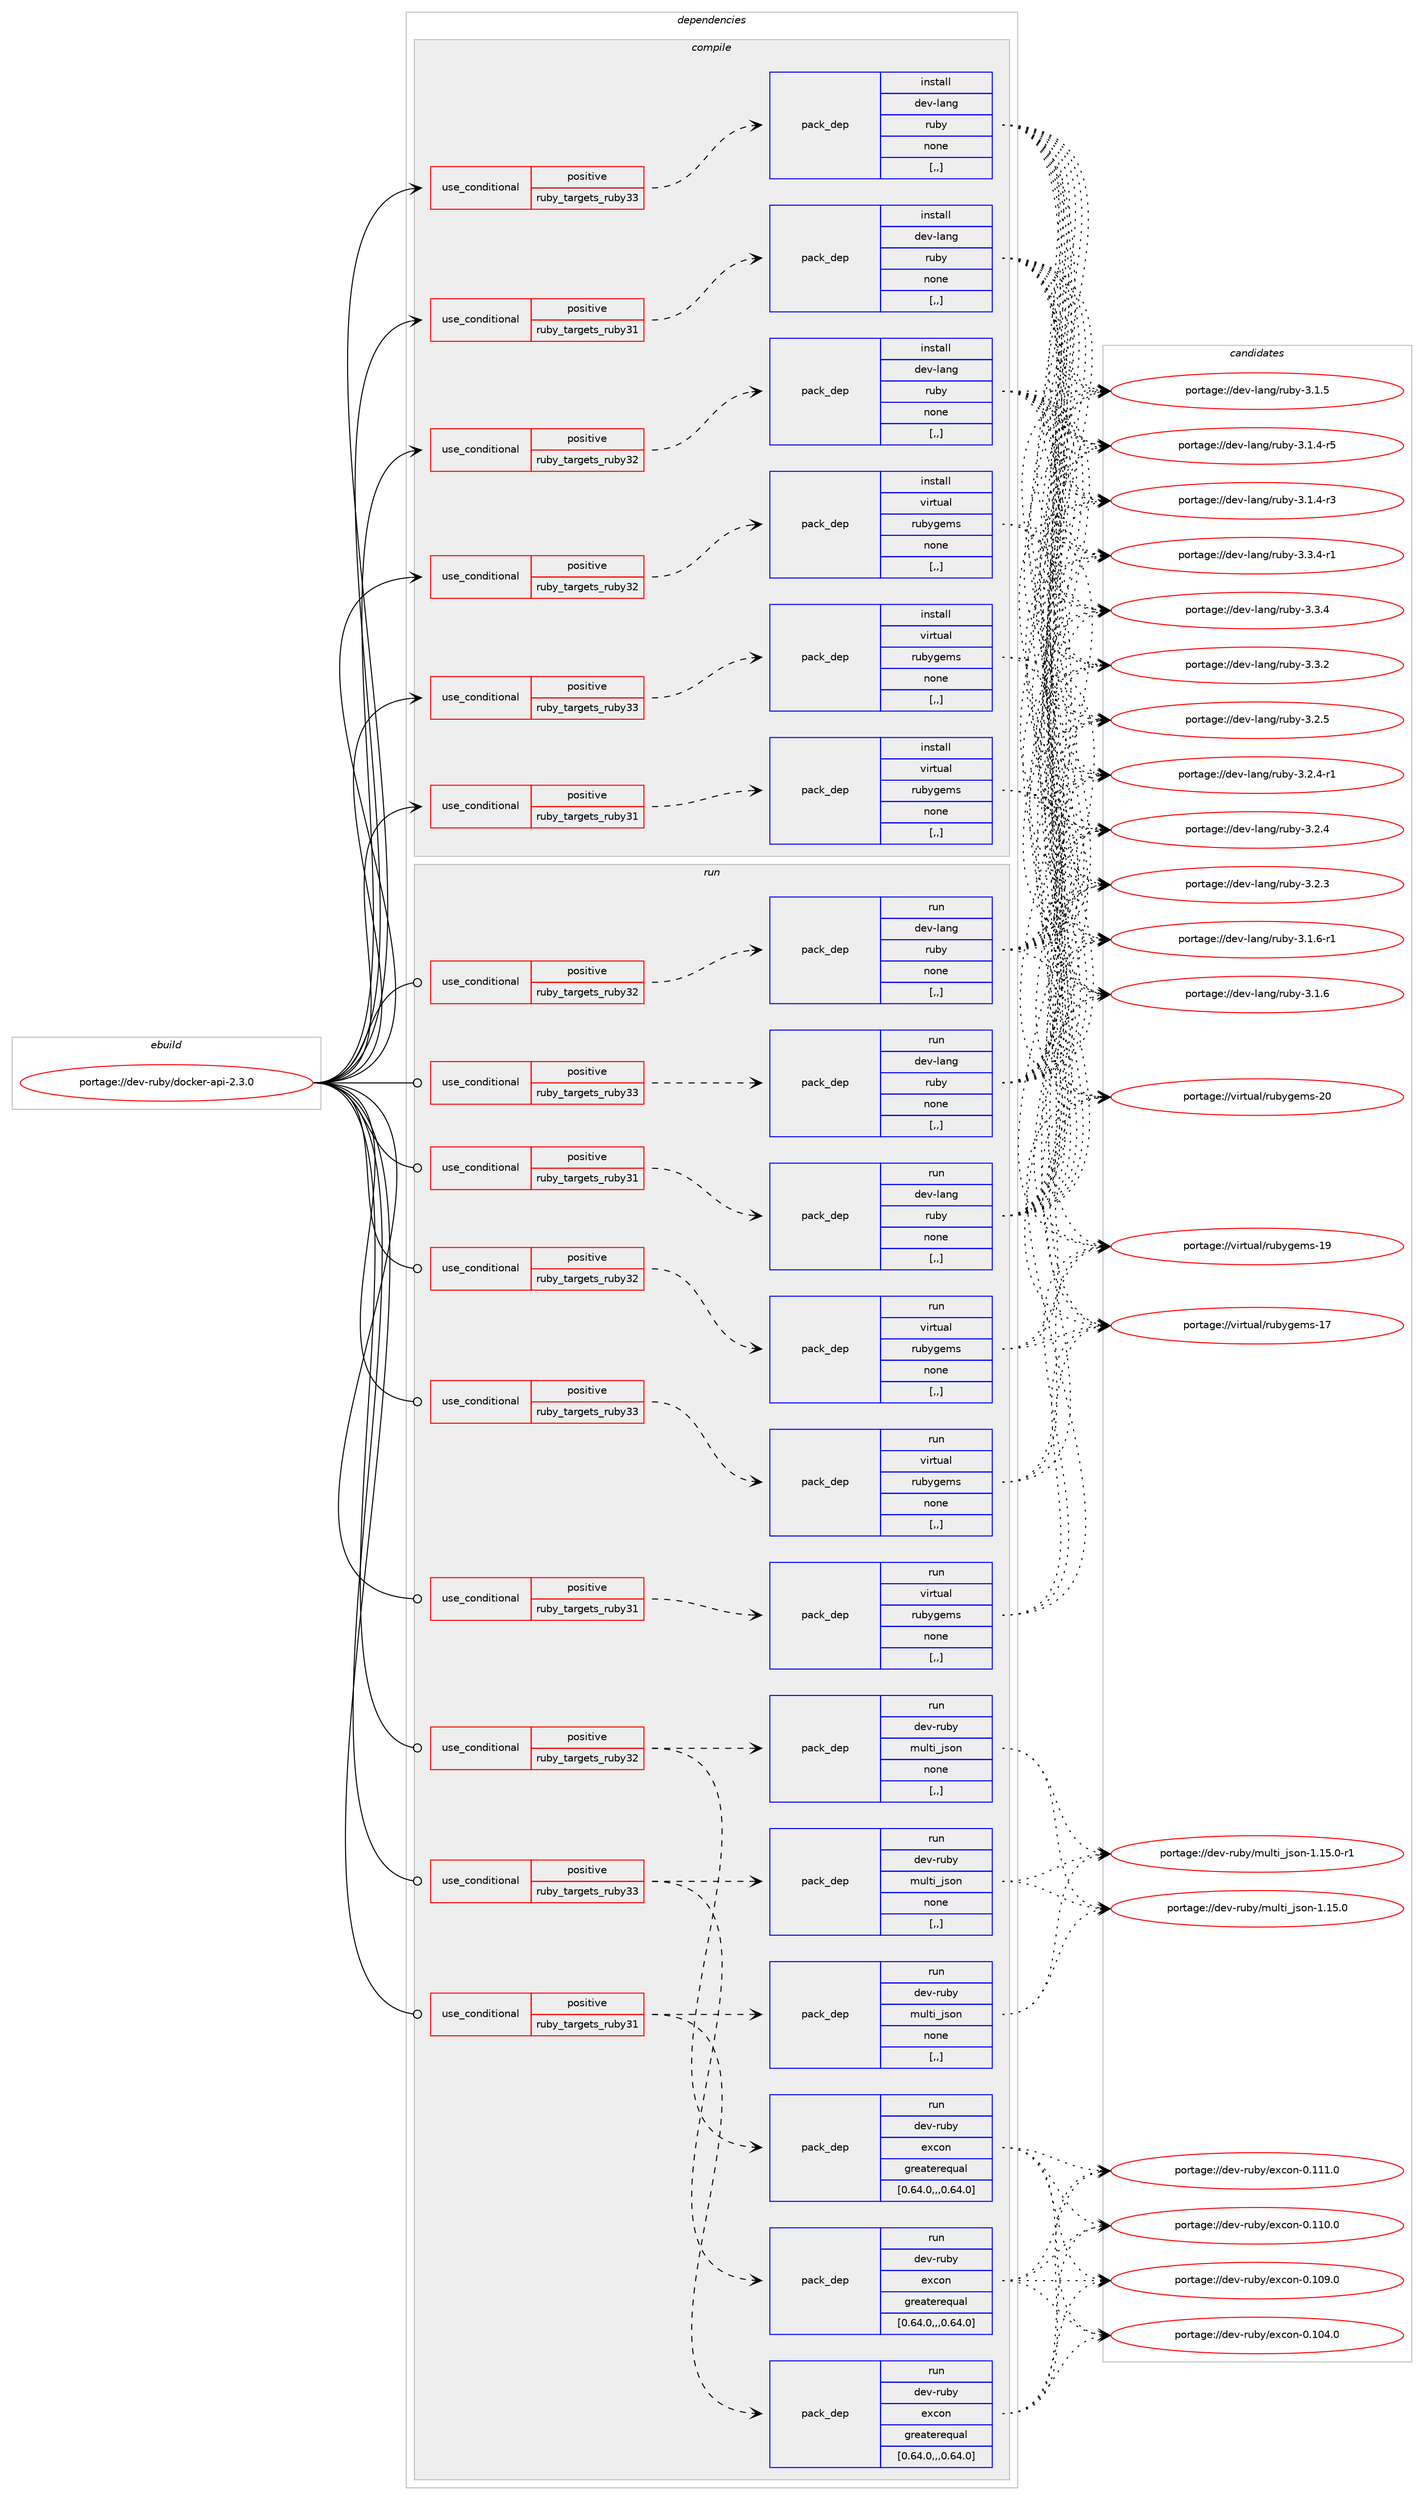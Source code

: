 digraph prolog {

# *************
# Graph options
# *************

newrank=true;
concentrate=true;
compound=true;
graph [rankdir=LR,fontname=Helvetica,fontsize=10,ranksep=1.5];#, ranksep=2.5, nodesep=0.2];
edge  [arrowhead=vee];
node  [fontname=Helvetica,fontsize=10];

# **********
# The ebuild
# **********

subgraph cluster_leftcol {
color=gray;
label=<<i>ebuild</i>>;
id [label="portage://dev-ruby/docker-api-2.3.0", color=red, width=4, href="../dev-ruby/docker-api-2.3.0.svg"];
}

# ****************
# The dependencies
# ****************

subgraph cluster_midcol {
color=gray;
label=<<i>dependencies</i>>;
subgraph cluster_compile {
fillcolor="#eeeeee";
style=filled;
label=<<i>compile</i>>;
subgraph cond46766 {
dependency181638 [label=<<TABLE BORDER="0" CELLBORDER="1" CELLSPACING="0" CELLPADDING="4"><TR><TD ROWSPAN="3" CELLPADDING="10">use_conditional</TD></TR><TR><TD>positive</TD></TR><TR><TD>ruby_targets_ruby31</TD></TR></TABLE>>, shape=none, color=red];
subgraph pack133575 {
dependency181639 [label=<<TABLE BORDER="0" CELLBORDER="1" CELLSPACING="0" CELLPADDING="4" WIDTH="220"><TR><TD ROWSPAN="6" CELLPADDING="30">pack_dep</TD></TR><TR><TD WIDTH="110">install</TD></TR><TR><TD>dev-lang</TD></TR><TR><TD>ruby</TD></TR><TR><TD>none</TD></TR><TR><TD>[,,]</TD></TR></TABLE>>, shape=none, color=blue];
}
dependency181638:e -> dependency181639:w [weight=20,style="dashed",arrowhead="vee"];
}
id:e -> dependency181638:w [weight=20,style="solid",arrowhead="vee"];
subgraph cond46767 {
dependency181640 [label=<<TABLE BORDER="0" CELLBORDER="1" CELLSPACING="0" CELLPADDING="4"><TR><TD ROWSPAN="3" CELLPADDING="10">use_conditional</TD></TR><TR><TD>positive</TD></TR><TR><TD>ruby_targets_ruby31</TD></TR></TABLE>>, shape=none, color=red];
subgraph pack133576 {
dependency181641 [label=<<TABLE BORDER="0" CELLBORDER="1" CELLSPACING="0" CELLPADDING="4" WIDTH="220"><TR><TD ROWSPAN="6" CELLPADDING="30">pack_dep</TD></TR><TR><TD WIDTH="110">install</TD></TR><TR><TD>virtual</TD></TR><TR><TD>rubygems</TD></TR><TR><TD>none</TD></TR><TR><TD>[,,]</TD></TR></TABLE>>, shape=none, color=blue];
}
dependency181640:e -> dependency181641:w [weight=20,style="dashed",arrowhead="vee"];
}
id:e -> dependency181640:w [weight=20,style="solid",arrowhead="vee"];
subgraph cond46768 {
dependency181642 [label=<<TABLE BORDER="0" CELLBORDER="1" CELLSPACING="0" CELLPADDING="4"><TR><TD ROWSPAN="3" CELLPADDING="10">use_conditional</TD></TR><TR><TD>positive</TD></TR><TR><TD>ruby_targets_ruby32</TD></TR></TABLE>>, shape=none, color=red];
subgraph pack133577 {
dependency181643 [label=<<TABLE BORDER="0" CELLBORDER="1" CELLSPACING="0" CELLPADDING="4" WIDTH="220"><TR><TD ROWSPAN="6" CELLPADDING="30">pack_dep</TD></TR><TR><TD WIDTH="110">install</TD></TR><TR><TD>dev-lang</TD></TR><TR><TD>ruby</TD></TR><TR><TD>none</TD></TR><TR><TD>[,,]</TD></TR></TABLE>>, shape=none, color=blue];
}
dependency181642:e -> dependency181643:w [weight=20,style="dashed",arrowhead="vee"];
}
id:e -> dependency181642:w [weight=20,style="solid",arrowhead="vee"];
subgraph cond46769 {
dependency181644 [label=<<TABLE BORDER="0" CELLBORDER="1" CELLSPACING="0" CELLPADDING="4"><TR><TD ROWSPAN="3" CELLPADDING="10">use_conditional</TD></TR><TR><TD>positive</TD></TR><TR><TD>ruby_targets_ruby32</TD></TR></TABLE>>, shape=none, color=red];
subgraph pack133578 {
dependency181645 [label=<<TABLE BORDER="0" CELLBORDER="1" CELLSPACING="0" CELLPADDING="4" WIDTH="220"><TR><TD ROWSPAN="6" CELLPADDING="30">pack_dep</TD></TR><TR><TD WIDTH="110">install</TD></TR><TR><TD>virtual</TD></TR><TR><TD>rubygems</TD></TR><TR><TD>none</TD></TR><TR><TD>[,,]</TD></TR></TABLE>>, shape=none, color=blue];
}
dependency181644:e -> dependency181645:w [weight=20,style="dashed",arrowhead="vee"];
}
id:e -> dependency181644:w [weight=20,style="solid",arrowhead="vee"];
subgraph cond46770 {
dependency181646 [label=<<TABLE BORDER="0" CELLBORDER="1" CELLSPACING="0" CELLPADDING="4"><TR><TD ROWSPAN="3" CELLPADDING="10">use_conditional</TD></TR><TR><TD>positive</TD></TR><TR><TD>ruby_targets_ruby33</TD></TR></TABLE>>, shape=none, color=red];
subgraph pack133579 {
dependency181647 [label=<<TABLE BORDER="0" CELLBORDER="1" CELLSPACING="0" CELLPADDING="4" WIDTH="220"><TR><TD ROWSPAN="6" CELLPADDING="30">pack_dep</TD></TR><TR><TD WIDTH="110">install</TD></TR><TR><TD>dev-lang</TD></TR><TR><TD>ruby</TD></TR><TR><TD>none</TD></TR><TR><TD>[,,]</TD></TR></TABLE>>, shape=none, color=blue];
}
dependency181646:e -> dependency181647:w [weight=20,style="dashed",arrowhead="vee"];
}
id:e -> dependency181646:w [weight=20,style="solid",arrowhead="vee"];
subgraph cond46771 {
dependency181648 [label=<<TABLE BORDER="0" CELLBORDER="1" CELLSPACING="0" CELLPADDING="4"><TR><TD ROWSPAN="3" CELLPADDING="10">use_conditional</TD></TR><TR><TD>positive</TD></TR><TR><TD>ruby_targets_ruby33</TD></TR></TABLE>>, shape=none, color=red];
subgraph pack133580 {
dependency181649 [label=<<TABLE BORDER="0" CELLBORDER="1" CELLSPACING="0" CELLPADDING="4" WIDTH="220"><TR><TD ROWSPAN="6" CELLPADDING="30">pack_dep</TD></TR><TR><TD WIDTH="110">install</TD></TR><TR><TD>virtual</TD></TR><TR><TD>rubygems</TD></TR><TR><TD>none</TD></TR><TR><TD>[,,]</TD></TR></TABLE>>, shape=none, color=blue];
}
dependency181648:e -> dependency181649:w [weight=20,style="dashed",arrowhead="vee"];
}
id:e -> dependency181648:w [weight=20,style="solid",arrowhead="vee"];
}
subgraph cluster_compileandrun {
fillcolor="#eeeeee";
style=filled;
label=<<i>compile and run</i>>;
}
subgraph cluster_run {
fillcolor="#eeeeee";
style=filled;
label=<<i>run</i>>;
subgraph cond46772 {
dependency181650 [label=<<TABLE BORDER="0" CELLBORDER="1" CELLSPACING="0" CELLPADDING="4"><TR><TD ROWSPAN="3" CELLPADDING="10">use_conditional</TD></TR><TR><TD>positive</TD></TR><TR><TD>ruby_targets_ruby31</TD></TR></TABLE>>, shape=none, color=red];
subgraph pack133581 {
dependency181651 [label=<<TABLE BORDER="0" CELLBORDER="1" CELLSPACING="0" CELLPADDING="4" WIDTH="220"><TR><TD ROWSPAN="6" CELLPADDING="30">pack_dep</TD></TR><TR><TD WIDTH="110">run</TD></TR><TR><TD>dev-lang</TD></TR><TR><TD>ruby</TD></TR><TR><TD>none</TD></TR><TR><TD>[,,]</TD></TR></TABLE>>, shape=none, color=blue];
}
dependency181650:e -> dependency181651:w [weight=20,style="dashed",arrowhead="vee"];
}
id:e -> dependency181650:w [weight=20,style="solid",arrowhead="odot"];
subgraph cond46773 {
dependency181652 [label=<<TABLE BORDER="0" CELLBORDER="1" CELLSPACING="0" CELLPADDING="4"><TR><TD ROWSPAN="3" CELLPADDING="10">use_conditional</TD></TR><TR><TD>positive</TD></TR><TR><TD>ruby_targets_ruby31</TD></TR></TABLE>>, shape=none, color=red];
subgraph pack133582 {
dependency181653 [label=<<TABLE BORDER="0" CELLBORDER="1" CELLSPACING="0" CELLPADDING="4" WIDTH="220"><TR><TD ROWSPAN="6" CELLPADDING="30">pack_dep</TD></TR><TR><TD WIDTH="110">run</TD></TR><TR><TD>dev-ruby</TD></TR><TR><TD>excon</TD></TR><TR><TD>greaterequal</TD></TR><TR><TD>[0.64.0,,,0.64.0]</TD></TR></TABLE>>, shape=none, color=blue];
}
dependency181652:e -> dependency181653:w [weight=20,style="dashed",arrowhead="vee"];
subgraph pack133583 {
dependency181654 [label=<<TABLE BORDER="0" CELLBORDER="1" CELLSPACING="0" CELLPADDING="4" WIDTH="220"><TR><TD ROWSPAN="6" CELLPADDING="30">pack_dep</TD></TR><TR><TD WIDTH="110">run</TD></TR><TR><TD>dev-ruby</TD></TR><TR><TD>multi_json</TD></TR><TR><TD>none</TD></TR><TR><TD>[,,]</TD></TR></TABLE>>, shape=none, color=blue];
}
dependency181652:e -> dependency181654:w [weight=20,style="dashed",arrowhead="vee"];
}
id:e -> dependency181652:w [weight=20,style="solid",arrowhead="odot"];
subgraph cond46774 {
dependency181655 [label=<<TABLE BORDER="0" CELLBORDER="1" CELLSPACING="0" CELLPADDING="4"><TR><TD ROWSPAN="3" CELLPADDING="10">use_conditional</TD></TR><TR><TD>positive</TD></TR><TR><TD>ruby_targets_ruby31</TD></TR></TABLE>>, shape=none, color=red];
subgraph pack133584 {
dependency181656 [label=<<TABLE BORDER="0" CELLBORDER="1" CELLSPACING="0" CELLPADDING="4" WIDTH="220"><TR><TD ROWSPAN="6" CELLPADDING="30">pack_dep</TD></TR><TR><TD WIDTH="110">run</TD></TR><TR><TD>virtual</TD></TR><TR><TD>rubygems</TD></TR><TR><TD>none</TD></TR><TR><TD>[,,]</TD></TR></TABLE>>, shape=none, color=blue];
}
dependency181655:e -> dependency181656:w [weight=20,style="dashed",arrowhead="vee"];
}
id:e -> dependency181655:w [weight=20,style="solid",arrowhead="odot"];
subgraph cond46775 {
dependency181657 [label=<<TABLE BORDER="0" CELLBORDER="1" CELLSPACING="0" CELLPADDING="4"><TR><TD ROWSPAN="3" CELLPADDING="10">use_conditional</TD></TR><TR><TD>positive</TD></TR><TR><TD>ruby_targets_ruby32</TD></TR></TABLE>>, shape=none, color=red];
subgraph pack133585 {
dependency181658 [label=<<TABLE BORDER="0" CELLBORDER="1" CELLSPACING="0" CELLPADDING="4" WIDTH="220"><TR><TD ROWSPAN="6" CELLPADDING="30">pack_dep</TD></TR><TR><TD WIDTH="110">run</TD></TR><TR><TD>dev-lang</TD></TR><TR><TD>ruby</TD></TR><TR><TD>none</TD></TR><TR><TD>[,,]</TD></TR></TABLE>>, shape=none, color=blue];
}
dependency181657:e -> dependency181658:w [weight=20,style="dashed",arrowhead="vee"];
}
id:e -> dependency181657:w [weight=20,style="solid",arrowhead="odot"];
subgraph cond46776 {
dependency181659 [label=<<TABLE BORDER="0" CELLBORDER="1" CELLSPACING="0" CELLPADDING="4"><TR><TD ROWSPAN="3" CELLPADDING="10">use_conditional</TD></TR><TR><TD>positive</TD></TR><TR><TD>ruby_targets_ruby32</TD></TR></TABLE>>, shape=none, color=red];
subgraph pack133586 {
dependency181660 [label=<<TABLE BORDER="0" CELLBORDER="1" CELLSPACING="0" CELLPADDING="4" WIDTH="220"><TR><TD ROWSPAN="6" CELLPADDING="30">pack_dep</TD></TR><TR><TD WIDTH="110">run</TD></TR><TR><TD>dev-ruby</TD></TR><TR><TD>excon</TD></TR><TR><TD>greaterequal</TD></TR><TR><TD>[0.64.0,,,0.64.0]</TD></TR></TABLE>>, shape=none, color=blue];
}
dependency181659:e -> dependency181660:w [weight=20,style="dashed",arrowhead="vee"];
subgraph pack133587 {
dependency181661 [label=<<TABLE BORDER="0" CELLBORDER="1" CELLSPACING="0" CELLPADDING="4" WIDTH="220"><TR><TD ROWSPAN="6" CELLPADDING="30">pack_dep</TD></TR><TR><TD WIDTH="110">run</TD></TR><TR><TD>dev-ruby</TD></TR><TR><TD>multi_json</TD></TR><TR><TD>none</TD></TR><TR><TD>[,,]</TD></TR></TABLE>>, shape=none, color=blue];
}
dependency181659:e -> dependency181661:w [weight=20,style="dashed",arrowhead="vee"];
}
id:e -> dependency181659:w [weight=20,style="solid",arrowhead="odot"];
subgraph cond46777 {
dependency181662 [label=<<TABLE BORDER="0" CELLBORDER="1" CELLSPACING="0" CELLPADDING="4"><TR><TD ROWSPAN="3" CELLPADDING="10">use_conditional</TD></TR><TR><TD>positive</TD></TR><TR><TD>ruby_targets_ruby32</TD></TR></TABLE>>, shape=none, color=red];
subgraph pack133588 {
dependency181663 [label=<<TABLE BORDER="0" CELLBORDER="1" CELLSPACING="0" CELLPADDING="4" WIDTH="220"><TR><TD ROWSPAN="6" CELLPADDING="30">pack_dep</TD></TR><TR><TD WIDTH="110">run</TD></TR><TR><TD>virtual</TD></TR><TR><TD>rubygems</TD></TR><TR><TD>none</TD></TR><TR><TD>[,,]</TD></TR></TABLE>>, shape=none, color=blue];
}
dependency181662:e -> dependency181663:w [weight=20,style="dashed",arrowhead="vee"];
}
id:e -> dependency181662:w [weight=20,style="solid",arrowhead="odot"];
subgraph cond46778 {
dependency181664 [label=<<TABLE BORDER="0" CELLBORDER="1" CELLSPACING="0" CELLPADDING="4"><TR><TD ROWSPAN="3" CELLPADDING="10">use_conditional</TD></TR><TR><TD>positive</TD></TR><TR><TD>ruby_targets_ruby33</TD></TR></TABLE>>, shape=none, color=red];
subgraph pack133589 {
dependency181665 [label=<<TABLE BORDER="0" CELLBORDER="1" CELLSPACING="0" CELLPADDING="4" WIDTH="220"><TR><TD ROWSPAN="6" CELLPADDING="30">pack_dep</TD></TR><TR><TD WIDTH="110">run</TD></TR><TR><TD>dev-lang</TD></TR><TR><TD>ruby</TD></TR><TR><TD>none</TD></TR><TR><TD>[,,]</TD></TR></TABLE>>, shape=none, color=blue];
}
dependency181664:e -> dependency181665:w [weight=20,style="dashed",arrowhead="vee"];
}
id:e -> dependency181664:w [weight=20,style="solid",arrowhead="odot"];
subgraph cond46779 {
dependency181666 [label=<<TABLE BORDER="0" CELLBORDER="1" CELLSPACING="0" CELLPADDING="4"><TR><TD ROWSPAN="3" CELLPADDING="10">use_conditional</TD></TR><TR><TD>positive</TD></TR><TR><TD>ruby_targets_ruby33</TD></TR></TABLE>>, shape=none, color=red];
subgraph pack133590 {
dependency181667 [label=<<TABLE BORDER="0" CELLBORDER="1" CELLSPACING="0" CELLPADDING="4" WIDTH="220"><TR><TD ROWSPAN="6" CELLPADDING="30">pack_dep</TD></TR><TR><TD WIDTH="110">run</TD></TR><TR><TD>dev-ruby</TD></TR><TR><TD>excon</TD></TR><TR><TD>greaterequal</TD></TR><TR><TD>[0.64.0,,,0.64.0]</TD></TR></TABLE>>, shape=none, color=blue];
}
dependency181666:e -> dependency181667:w [weight=20,style="dashed",arrowhead="vee"];
subgraph pack133591 {
dependency181668 [label=<<TABLE BORDER="0" CELLBORDER="1" CELLSPACING="0" CELLPADDING="4" WIDTH="220"><TR><TD ROWSPAN="6" CELLPADDING="30">pack_dep</TD></TR><TR><TD WIDTH="110">run</TD></TR><TR><TD>dev-ruby</TD></TR><TR><TD>multi_json</TD></TR><TR><TD>none</TD></TR><TR><TD>[,,]</TD></TR></TABLE>>, shape=none, color=blue];
}
dependency181666:e -> dependency181668:w [weight=20,style="dashed",arrowhead="vee"];
}
id:e -> dependency181666:w [weight=20,style="solid",arrowhead="odot"];
subgraph cond46780 {
dependency181669 [label=<<TABLE BORDER="0" CELLBORDER="1" CELLSPACING="0" CELLPADDING="4"><TR><TD ROWSPAN="3" CELLPADDING="10">use_conditional</TD></TR><TR><TD>positive</TD></TR><TR><TD>ruby_targets_ruby33</TD></TR></TABLE>>, shape=none, color=red];
subgraph pack133592 {
dependency181670 [label=<<TABLE BORDER="0" CELLBORDER="1" CELLSPACING="0" CELLPADDING="4" WIDTH="220"><TR><TD ROWSPAN="6" CELLPADDING="30">pack_dep</TD></TR><TR><TD WIDTH="110">run</TD></TR><TR><TD>virtual</TD></TR><TR><TD>rubygems</TD></TR><TR><TD>none</TD></TR><TR><TD>[,,]</TD></TR></TABLE>>, shape=none, color=blue];
}
dependency181669:e -> dependency181670:w [weight=20,style="dashed",arrowhead="vee"];
}
id:e -> dependency181669:w [weight=20,style="solid",arrowhead="odot"];
}
}

# **************
# The candidates
# **************

subgraph cluster_choices {
rank=same;
color=gray;
label=<<i>candidates</i>>;

subgraph choice133575 {
color=black;
nodesep=1;
choice100101118451089711010347114117981214551465146524511449 [label="portage://dev-lang/ruby-3.3.4-r1", color=red, width=4,href="../dev-lang/ruby-3.3.4-r1.svg"];
choice10010111845108971101034711411798121455146514652 [label="portage://dev-lang/ruby-3.3.4", color=red, width=4,href="../dev-lang/ruby-3.3.4.svg"];
choice10010111845108971101034711411798121455146514650 [label="portage://dev-lang/ruby-3.3.2", color=red, width=4,href="../dev-lang/ruby-3.3.2.svg"];
choice10010111845108971101034711411798121455146504653 [label="portage://dev-lang/ruby-3.2.5", color=red, width=4,href="../dev-lang/ruby-3.2.5.svg"];
choice100101118451089711010347114117981214551465046524511449 [label="portage://dev-lang/ruby-3.2.4-r1", color=red, width=4,href="../dev-lang/ruby-3.2.4-r1.svg"];
choice10010111845108971101034711411798121455146504652 [label="portage://dev-lang/ruby-3.2.4", color=red, width=4,href="../dev-lang/ruby-3.2.4.svg"];
choice10010111845108971101034711411798121455146504651 [label="portage://dev-lang/ruby-3.2.3", color=red, width=4,href="../dev-lang/ruby-3.2.3.svg"];
choice100101118451089711010347114117981214551464946544511449 [label="portage://dev-lang/ruby-3.1.6-r1", color=red, width=4,href="../dev-lang/ruby-3.1.6-r1.svg"];
choice10010111845108971101034711411798121455146494654 [label="portage://dev-lang/ruby-3.1.6", color=red, width=4,href="../dev-lang/ruby-3.1.6.svg"];
choice10010111845108971101034711411798121455146494653 [label="portage://dev-lang/ruby-3.1.5", color=red, width=4,href="../dev-lang/ruby-3.1.5.svg"];
choice100101118451089711010347114117981214551464946524511453 [label="portage://dev-lang/ruby-3.1.4-r5", color=red, width=4,href="../dev-lang/ruby-3.1.4-r5.svg"];
choice100101118451089711010347114117981214551464946524511451 [label="portage://dev-lang/ruby-3.1.4-r3", color=red, width=4,href="../dev-lang/ruby-3.1.4-r3.svg"];
dependency181639:e -> choice100101118451089711010347114117981214551465146524511449:w [style=dotted,weight="100"];
dependency181639:e -> choice10010111845108971101034711411798121455146514652:w [style=dotted,weight="100"];
dependency181639:e -> choice10010111845108971101034711411798121455146514650:w [style=dotted,weight="100"];
dependency181639:e -> choice10010111845108971101034711411798121455146504653:w [style=dotted,weight="100"];
dependency181639:e -> choice100101118451089711010347114117981214551465046524511449:w [style=dotted,weight="100"];
dependency181639:e -> choice10010111845108971101034711411798121455146504652:w [style=dotted,weight="100"];
dependency181639:e -> choice10010111845108971101034711411798121455146504651:w [style=dotted,weight="100"];
dependency181639:e -> choice100101118451089711010347114117981214551464946544511449:w [style=dotted,weight="100"];
dependency181639:e -> choice10010111845108971101034711411798121455146494654:w [style=dotted,weight="100"];
dependency181639:e -> choice10010111845108971101034711411798121455146494653:w [style=dotted,weight="100"];
dependency181639:e -> choice100101118451089711010347114117981214551464946524511453:w [style=dotted,weight="100"];
dependency181639:e -> choice100101118451089711010347114117981214551464946524511451:w [style=dotted,weight="100"];
}
subgraph choice133576 {
color=black;
nodesep=1;
choice118105114116117971084711411798121103101109115455048 [label="portage://virtual/rubygems-20", color=red, width=4,href="../virtual/rubygems-20.svg"];
choice118105114116117971084711411798121103101109115454957 [label="portage://virtual/rubygems-19", color=red, width=4,href="../virtual/rubygems-19.svg"];
choice118105114116117971084711411798121103101109115454955 [label="portage://virtual/rubygems-17", color=red, width=4,href="../virtual/rubygems-17.svg"];
dependency181641:e -> choice118105114116117971084711411798121103101109115455048:w [style=dotted,weight="100"];
dependency181641:e -> choice118105114116117971084711411798121103101109115454957:w [style=dotted,weight="100"];
dependency181641:e -> choice118105114116117971084711411798121103101109115454955:w [style=dotted,weight="100"];
}
subgraph choice133577 {
color=black;
nodesep=1;
choice100101118451089711010347114117981214551465146524511449 [label="portage://dev-lang/ruby-3.3.4-r1", color=red, width=4,href="../dev-lang/ruby-3.3.4-r1.svg"];
choice10010111845108971101034711411798121455146514652 [label="portage://dev-lang/ruby-3.3.4", color=red, width=4,href="../dev-lang/ruby-3.3.4.svg"];
choice10010111845108971101034711411798121455146514650 [label="portage://dev-lang/ruby-3.3.2", color=red, width=4,href="../dev-lang/ruby-3.3.2.svg"];
choice10010111845108971101034711411798121455146504653 [label="portage://dev-lang/ruby-3.2.5", color=red, width=4,href="../dev-lang/ruby-3.2.5.svg"];
choice100101118451089711010347114117981214551465046524511449 [label="portage://dev-lang/ruby-3.2.4-r1", color=red, width=4,href="../dev-lang/ruby-3.2.4-r1.svg"];
choice10010111845108971101034711411798121455146504652 [label="portage://dev-lang/ruby-3.2.4", color=red, width=4,href="../dev-lang/ruby-3.2.4.svg"];
choice10010111845108971101034711411798121455146504651 [label="portage://dev-lang/ruby-3.2.3", color=red, width=4,href="../dev-lang/ruby-3.2.3.svg"];
choice100101118451089711010347114117981214551464946544511449 [label="portage://dev-lang/ruby-3.1.6-r1", color=red, width=4,href="../dev-lang/ruby-3.1.6-r1.svg"];
choice10010111845108971101034711411798121455146494654 [label="portage://dev-lang/ruby-3.1.6", color=red, width=4,href="../dev-lang/ruby-3.1.6.svg"];
choice10010111845108971101034711411798121455146494653 [label="portage://dev-lang/ruby-3.1.5", color=red, width=4,href="../dev-lang/ruby-3.1.5.svg"];
choice100101118451089711010347114117981214551464946524511453 [label="portage://dev-lang/ruby-3.1.4-r5", color=red, width=4,href="../dev-lang/ruby-3.1.4-r5.svg"];
choice100101118451089711010347114117981214551464946524511451 [label="portage://dev-lang/ruby-3.1.4-r3", color=red, width=4,href="../dev-lang/ruby-3.1.4-r3.svg"];
dependency181643:e -> choice100101118451089711010347114117981214551465146524511449:w [style=dotted,weight="100"];
dependency181643:e -> choice10010111845108971101034711411798121455146514652:w [style=dotted,weight="100"];
dependency181643:e -> choice10010111845108971101034711411798121455146514650:w [style=dotted,weight="100"];
dependency181643:e -> choice10010111845108971101034711411798121455146504653:w [style=dotted,weight="100"];
dependency181643:e -> choice100101118451089711010347114117981214551465046524511449:w [style=dotted,weight="100"];
dependency181643:e -> choice10010111845108971101034711411798121455146504652:w [style=dotted,weight="100"];
dependency181643:e -> choice10010111845108971101034711411798121455146504651:w [style=dotted,weight="100"];
dependency181643:e -> choice100101118451089711010347114117981214551464946544511449:w [style=dotted,weight="100"];
dependency181643:e -> choice10010111845108971101034711411798121455146494654:w [style=dotted,weight="100"];
dependency181643:e -> choice10010111845108971101034711411798121455146494653:w [style=dotted,weight="100"];
dependency181643:e -> choice100101118451089711010347114117981214551464946524511453:w [style=dotted,weight="100"];
dependency181643:e -> choice100101118451089711010347114117981214551464946524511451:w [style=dotted,weight="100"];
}
subgraph choice133578 {
color=black;
nodesep=1;
choice118105114116117971084711411798121103101109115455048 [label="portage://virtual/rubygems-20", color=red, width=4,href="../virtual/rubygems-20.svg"];
choice118105114116117971084711411798121103101109115454957 [label="portage://virtual/rubygems-19", color=red, width=4,href="../virtual/rubygems-19.svg"];
choice118105114116117971084711411798121103101109115454955 [label="portage://virtual/rubygems-17", color=red, width=4,href="../virtual/rubygems-17.svg"];
dependency181645:e -> choice118105114116117971084711411798121103101109115455048:w [style=dotted,weight="100"];
dependency181645:e -> choice118105114116117971084711411798121103101109115454957:w [style=dotted,weight="100"];
dependency181645:e -> choice118105114116117971084711411798121103101109115454955:w [style=dotted,weight="100"];
}
subgraph choice133579 {
color=black;
nodesep=1;
choice100101118451089711010347114117981214551465146524511449 [label="portage://dev-lang/ruby-3.3.4-r1", color=red, width=4,href="../dev-lang/ruby-3.3.4-r1.svg"];
choice10010111845108971101034711411798121455146514652 [label="portage://dev-lang/ruby-3.3.4", color=red, width=4,href="../dev-lang/ruby-3.3.4.svg"];
choice10010111845108971101034711411798121455146514650 [label="portage://dev-lang/ruby-3.3.2", color=red, width=4,href="../dev-lang/ruby-3.3.2.svg"];
choice10010111845108971101034711411798121455146504653 [label="portage://dev-lang/ruby-3.2.5", color=red, width=4,href="../dev-lang/ruby-3.2.5.svg"];
choice100101118451089711010347114117981214551465046524511449 [label="portage://dev-lang/ruby-3.2.4-r1", color=red, width=4,href="../dev-lang/ruby-3.2.4-r1.svg"];
choice10010111845108971101034711411798121455146504652 [label="portage://dev-lang/ruby-3.2.4", color=red, width=4,href="../dev-lang/ruby-3.2.4.svg"];
choice10010111845108971101034711411798121455146504651 [label="portage://dev-lang/ruby-3.2.3", color=red, width=4,href="../dev-lang/ruby-3.2.3.svg"];
choice100101118451089711010347114117981214551464946544511449 [label="portage://dev-lang/ruby-3.1.6-r1", color=red, width=4,href="../dev-lang/ruby-3.1.6-r1.svg"];
choice10010111845108971101034711411798121455146494654 [label="portage://dev-lang/ruby-3.1.6", color=red, width=4,href="../dev-lang/ruby-3.1.6.svg"];
choice10010111845108971101034711411798121455146494653 [label="portage://dev-lang/ruby-3.1.5", color=red, width=4,href="../dev-lang/ruby-3.1.5.svg"];
choice100101118451089711010347114117981214551464946524511453 [label="portage://dev-lang/ruby-3.1.4-r5", color=red, width=4,href="../dev-lang/ruby-3.1.4-r5.svg"];
choice100101118451089711010347114117981214551464946524511451 [label="portage://dev-lang/ruby-3.1.4-r3", color=red, width=4,href="../dev-lang/ruby-3.1.4-r3.svg"];
dependency181647:e -> choice100101118451089711010347114117981214551465146524511449:w [style=dotted,weight="100"];
dependency181647:e -> choice10010111845108971101034711411798121455146514652:w [style=dotted,weight="100"];
dependency181647:e -> choice10010111845108971101034711411798121455146514650:w [style=dotted,weight="100"];
dependency181647:e -> choice10010111845108971101034711411798121455146504653:w [style=dotted,weight="100"];
dependency181647:e -> choice100101118451089711010347114117981214551465046524511449:w [style=dotted,weight="100"];
dependency181647:e -> choice10010111845108971101034711411798121455146504652:w [style=dotted,weight="100"];
dependency181647:e -> choice10010111845108971101034711411798121455146504651:w [style=dotted,weight="100"];
dependency181647:e -> choice100101118451089711010347114117981214551464946544511449:w [style=dotted,weight="100"];
dependency181647:e -> choice10010111845108971101034711411798121455146494654:w [style=dotted,weight="100"];
dependency181647:e -> choice10010111845108971101034711411798121455146494653:w [style=dotted,weight="100"];
dependency181647:e -> choice100101118451089711010347114117981214551464946524511453:w [style=dotted,weight="100"];
dependency181647:e -> choice100101118451089711010347114117981214551464946524511451:w [style=dotted,weight="100"];
}
subgraph choice133580 {
color=black;
nodesep=1;
choice118105114116117971084711411798121103101109115455048 [label="portage://virtual/rubygems-20", color=red, width=4,href="../virtual/rubygems-20.svg"];
choice118105114116117971084711411798121103101109115454957 [label="portage://virtual/rubygems-19", color=red, width=4,href="../virtual/rubygems-19.svg"];
choice118105114116117971084711411798121103101109115454955 [label="portage://virtual/rubygems-17", color=red, width=4,href="../virtual/rubygems-17.svg"];
dependency181649:e -> choice118105114116117971084711411798121103101109115455048:w [style=dotted,weight="100"];
dependency181649:e -> choice118105114116117971084711411798121103101109115454957:w [style=dotted,weight="100"];
dependency181649:e -> choice118105114116117971084711411798121103101109115454955:w [style=dotted,weight="100"];
}
subgraph choice133581 {
color=black;
nodesep=1;
choice100101118451089711010347114117981214551465146524511449 [label="portage://dev-lang/ruby-3.3.4-r1", color=red, width=4,href="../dev-lang/ruby-3.3.4-r1.svg"];
choice10010111845108971101034711411798121455146514652 [label="portage://dev-lang/ruby-3.3.4", color=red, width=4,href="../dev-lang/ruby-3.3.4.svg"];
choice10010111845108971101034711411798121455146514650 [label="portage://dev-lang/ruby-3.3.2", color=red, width=4,href="../dev-lang/ruby-3.3.2.svg"];
choice10010111845108971101034711411798121455146504653 [label="portage://dev-lang/ruby-3.2.5", color=red, width=4,href="../dev-lang/ruby-3.2.5.svg"];
choice100101118451089711010347114117981214551465046524511449 [label="portage://dev-lang/ruby-3.2.4-r1", color=red, width=4,href="../dev-lang/ruby-3.2.4-r1.svg"];
choice10010111845108971101034711411798121455146504652 [label="portage://dev-lang/ruby-3.2.4", color=red, width=4,href="../dev-lang/ruby-3.2.4.svg"];
choice10010111845108971101034711411798121455146504651 [label="portage://dev-lang/ruby-3.2.3", color=red, width=4,href="../dev-lang/ruby-3.2.3.svg"];
choice100101118451089711010347114117981214551464946544511449 [label="portage://dev-lang/ruby-3.1.6-r1", color=red, width=4,href="../dev-lang/ruby-3.1.6-r1.svg"];
choice10010111845108971101034711411798121455146494654 [label="portage://dev-lang/ruby-3.1.6", color=red, width=4,href="../dev-lang/ruby-3.1.6.svg"];
choice10010111845108971101034711411798121455146494653 [label="portage://dev-lang/ruby-3.1.5", color=red, width=4,href="../dev-lang/ruby-3.1.5.svg"];
choice100101118451089711010347114117981214551464946524511453 [label="portage://dev-lang/ruby-3.1.4-r5", color=red, width=4,href="../dev-lang/ruby-3.1.4-r5.svg"];
choice100101118451089711010347114117981214551464946524511451 [label="portage://dev-lang/ruby-3.1.4-r3", color=red, width=4,href="../dev-lang/ruby-3.1.4-r3.svg"];
dependency181651:e -> choice100101118451089711010347114117981214551465146524511449:w [style=dotted,weight="100"];
dependency181651:e -> choice10010111845108971101034711411798121455146514652:w [style=dotted,weight="100"];
dependency181651:e -> choice10010111845108971101034711411798121455146514650:w [style=dotted,weight="100"];
dependency181651:e -> choice10010111845108971101034711411798121455146504653:w [style=dotted,weight="100"];
dependency181651:e -> choice100101118451089711010347114117981214551465046524511449:w [style=dotted,weight="100"];
dependency181651:e -> choice10010111845108971101034711411798121455146504652:w [style=dotted,weight="100"];
dependency181651:e -> choice10010111845108971101034711411798121455146504651:w [style=dotted,weight="100"];
dependency181651:e -> choice100101118451089711010347114117981214551464946544511449:w [style=dotted,weight="100"];
dependency181651:e -> choice10010111845108971101034711411798121455146494654:w [style=dotted,weight="100"];
dependency181651:e -> choice10010111845108971101034711411798121455146494653:w [style=dotted,weight="100"];
dependency181651:e -> choice100101118451089711010347114117981214551464946524511453:w [style=dotted,weight="100"];
dependency181651:e -> choice100101118451089711010347114117981214551464946524511451:w [style=dotted,weight="100"];
}
subgraph choice133582 {
color=black;
nodesep=1;
choice100101118451141179812147101120991111104548464949494648 [label="portage://dev-ruby/excon-0.111.0", color=red, width=4,href="../dev-ruby/excon-0.111.0.svg"];
choice100101118451141179812147101120991111104548464949484648 [label="portage://dev-ruby/excon-0.110.0", color=red, width=4,href="../dev-ruby/excon-0.110.0.svg"];
choice100101118451141179812147101120991111104548464948574648 [label="portage://dev-ruby/excon-0.109.0", color=red, width=4,href="../dev-ruby/excon-0.109.0.svg"];
choice100101118451141179812147101120991111104548464948524648 [label="portage://dev-ruby/excon-0.104.0", color=red, width=4,href="../dev-ruby/excon-0.104.0.svg"];
dependency181653:e -> choice100101118451141179812147101120991111104548464949494648:w [style=dotted,weight="100"];
dependency181653:e -> choice100101118451141179812147101120991111104548464949484648:w [style=dotted,weight="100"];
dependency181653:e -> choice100101118451141179812147101120991111104548464948574648:w [style=dotted,weight="100"];
dependency181653:e -> choice100101118451141179812147101120991111104548464948524648:w [style=dotted,weight="100"];
}
subgraph choice133583 {
color=black;
nodesep=1;
choice10010111845114117981214710911710811610595106115111110454946495346484511449 [label="portage://dev-ruby/multi_json-1.15.0-r1", color=red, width=4,href="../dev-ruby/multi_json-1.15.0-r1.svg"];
choice1001011184511411798121471091171081161059510611511111045494649534648 [label="portage://dev-ruby/multi_json-1.15.0", color=red, width=4,href="../dev-ruby/multi_json-1.15.0.svg"];
dependency181654:e -> choice10010111845114117981214710911710811610595106115111110454946495346484511449:w [style=dotted,weight="100"];
dependency181654:e -> choice1001011184511411798121471091171081161059510611511111045494649534648:w [style=dotted,weight="100"];
}
subgraph choice133584 {
color=black;
nodesep=1;
choice118105114116117971084711411798121103101109115455048 [label="portage://virtual/rubygems-20", color=red, width=4,href="../virtual/rubygems-20.svg"];
choice118105114116117971084711411798121103101109115454957 [label="portage://virtual/rubygems-19", color=red, width=4,href="../virtual/rubygems-19.svg"];
choice118105114116117971084711411798121103101109115454955 [label="portage://virtual/rubygems-17", color=red, width=4,href="../virtual/rubygems-17.svg"];
dependency181656:e -> choice118105114116117971084711411798121103101109115455048:w [style=dotted,weight="100"];
dependency181656:e -> choice118105114116117971084711411798121103101109115454957:w [style=dotted,weight="100"];
dependency181656:e -> choice118105114116117971084711411798121103101109115454955:w [style=dotted,weight="100"];
}
subgraph choice133585 {
color=black;
nodesep=1;
choice100101118451089711010347114117981214551465146524511449 [label="portage://dev-lang/ruby-3.3.4-r1", color=red, width=4,href="../dev-lang/ruby-3.3.4-r1.svg"];
choice10010111845108971101034711411798121455146514652 [label="portage://dev-lang/ruby-3.3.4", color=red, width=4,href="../dev-lang/ruby-3.3.4.svg"];
choice10010111845108971101034711411798121455146514650 [label="portage://dev-lang/ruby-3.3.2", color=red, width=4,href="../dev-lang/ruby-3.3.2.svg"];
choice10010111845108971101034711411798121455146504653 [label="portage://dev-lang/ruby-3.2.5", color=red, width=4,href="../dev-lang/ruby-3.2.5.svg"];
choice100101118451089711010347114117981214551465046524511449 [label="portage://dev-lang/ruby-3.2.4-r1", color=red, width=4,href="../dev-lang/ruby-3.2.4-r1.svg"];
choice10010111845108971101034711411798121455146504652 [label="portage://dev-lang/ruby-3.2.4", color=red, width=4,href="../dev-lang/ruby-3.2.4.svg"];
choice10010111845108971101034711411798121455146504651 [label="portage://dev-lang/ruby-3.2.3", color=red, width=4,href="../dev-lang/ruby-3.2.3.svg"];
choice100101118451089711010347114117981214551464946544511449 [label="portage://dev-lang/ruby-3.1.6-r1", color=red, width=4,href="../dev-lang/ruby-3.1.6-r1.svg"];
choice10010111845108971101034711411798121455146494654 [label="portage://dev-lang/ruby-3.1.6", color=red, width=4,href="../dev-lang/ruby-3.1.6.svg"];
choice10010111845108971101034711411798121455146494653 [label="portage://dev-lang/ruby-3.1.5", color=red, width=4,href="../dev-lang/ruby-3.1.5.svg"];
choice100101118451089711010347114117981214551464946524511453 [label="portage://dev-lang/ruby-3.1.4-r5", color=red, width=4,href="../dev-lang/ruby-3.1.4-r5.svg"];
choice100101118451089711010347114117981214551464946524511451 [label="portage://dev-lang/ruby-3.1.4-r3", color=red, width=4,href="../dev-lang/ruby-3.1.4-r3.svg"];
dependency181658:e -> choice100101118451089711010347114117981214551465146524511449:w [style=dotted,weight="100"];
dependency181658:e -> choice10010111845108971101034711411798121455146514652:w [style=dotted,weight="100"];
dependency181658:e -> choice10010111845108971101034711411798121455146514650:w [style=dotted,weight="100"];
dependency181658:e -> choice10010111845108971101034711411798121455146504653:w [style=dotted,weight="100"];
dependency181658:e -> choice100101118451089711010347114117981214551465046524511449:w [style=dotted,weight="100"];
dependency181658:e -> choice10010111845108971101034711411798121455146504652:w [style=dotted,weight="100"];
dependency181658:e -> choice10010111845108971101034711411798121455146504651:w [style=dotted,weight="100"];
dependency181658:e -> choice100101118451089711010347114117981214551464946544511449:w [style=dotted,weight="100"];
dependency181658:e -> choice10010111845108971101034711411798121455146494654:w [style=dotted,weight="100"];
dependency181658:e -> choice10010111845108971101034711411798121455146494653:w [style=dotted,weight="100"];
dependency181658:e -> choice100101118451089711010347114117981214551464946524511453:w [style=dotted,weight="100"];
dependency181658:e -> choice100101118451089711010347114117981214551464946524511451:w [style=dotted,weight="100"];
}
subgraph choice133586 {
color=black;
nodesep=1;
choice100101118451141179812147101120991111104548464949494648 [label="portage://dev-ruby/excon-0.111.0", color=red, width=4,href="../dev-ruby/excon-0.111.0.svg"];
choice100101118451141179812147101120991111104548464949484648 [label="portage://dev-ruby/excon-0.110.0", color=red, width=4,href="../dev-ruby/excon-0.110.0.svg"];
choice100101118451141179812147101120991111104548464948574648 [label="portage://dev-ruby/excon-0.109.0", color=red, width=4,href="../dev-ruby/excon-0.109.0.svg"];
choice100101118451141179812147101120991111104548464948524648 [label="portage://dev-ruby/excon-0.104.0", color=red, width=4,href="../dev-ruby/excon-0.104.0.svg"];
dependency181660:e -> choice100101118451141179812147101120991111104548464949494648:w [style=dotted,weight="100"];
dependency181660:e -> choice100101118451141179812147101120991111104548464949484648:w [style=dotted,weight="100"];
dependency181660:e -> choice100101118451141179812147101120991111104548464948574648:w [style=dotted,weight="100"];
dependency181660:e -> choice100101118451141179812147101120991111104548464948524648:w [style=dotted,weight="100"];
}
subgraph choice133587 {
color=black;
nodesep=1;
choice10010111845114117981214710911710811610595106115111110454946495346484511449 [label="portage://dev-ruby/multi_json-1.15.0-r1", color=red, width=4,href="../dev-ruby/multi_json-1.15.0-r1.svg"];
choice1001011184511411798121471091171081161059510611511111045494649534648 [label="portage://dev-ruby/multi_json-1.15.0", color=red, width=4,href="../dev-ruby/multi_json-1.15.0.svg"];
dependency181661:e -> choice10010111845114117981214710911710811610595106115111110454946495346484511449:w [style=dotted,weight="100"];
dependency181661:e -> choice1001011184511411798121471091171081161059510611511111045494649534648:w [style=dotted,weight="100"];
}
subgraph choice133588 {
color=black;
nodesep=1;
choice118105114116117971084711411798121103101109115455048 [label="portage://virtual/rubygems-20", color=red, width=4,href="../virtual/rubygems-20.svg"];
choice118105114116117971084711411798121103101109115454957 [label="portage://virtual/rubygems-19", color=red, width=4,href="../virtual/rubygems-19.svg"];
choice118105114116117971084711411798121103101109115454955 [label="portage://virtual/rubygems-17", color=red, width=4,href="../virtual/rubygems-17.svg"];
dependency181663:e -> choice118105114116117971084711411798121103101109115455048:w [style=dotted,weight="100"];
dependency181663:e -> choice118105114116117971084711411798121103101109115454957:w [style=dotted,weight="100"];
dependency181663:e -> choice118105114116117971084711411798121103101109115454955:w [style=dotted,weight="100"];
}
subgraph choice133589 {
color=black;
nodesep=1;
choice100101118451089711010347114117981214551465146524511449 [label="portage://dev-lang/ruby-3.3.4-r1", color=red, width=4,href="../dev-lang/ruby-3.3.4-r1.svg"];
choice10010111845108971101034711411798121455146514652 [label="portage://dev-lang/ruby-3.3.4", color=red, width=4,href="../dev-lang/ruby-3.3.4.svg"];
choice10010111845108971101034711411798121455146514650 [label="portage://dev-lang/ruby-3.3.2", color=red, width=4,href="../dev-lang/ruby-3.3.2.svg"];
choice10010111845108971101034711411798121455146504653 [label="portage://dev-lang/ruby-3.2.5", color=red, width=4,href="../dev-lang/ruby-3.2.5.svg"];
choice100101118451089711010347114117981214551465046524511449 [label="portage://dev-lang/ruby-3.2.4-r1", color=red, width=4,href="../dev-lang/ruby-3.2.4-r1.svg"];
choice10010111845108971101034711411798121455146504652 [label="portage://dev-lang/ruby-3.2.4", color=red, width=4,href="../dev-lang/ruby-3.2.4.svg"];
choice10010111845108971101034711411798121455146504651 [label="portage://dev-lang/ruby-3.2.3", color=red, width=4,href="../dev-lang/ruby-3.2.3.svg"];
choice100101118451089711010347114117981214551464946544511449 [label="portage://dev-lang/ruby-3.1.6-r1", color=red, width=4,href="../dev-lang/ruby-3.1.6-r1.svg"];
choice10010111845108971101034711411798121455146494654 [label="portage://dev-lang/ruby-3.1.6", color=red, width=4,href="../dev-lang/ruby-3.1.6.svg"];
choice10010111845108971101034711411798121455146494653 [label="portage://dev-lang/ruby-3.1.5", color=red, width=4,href="../dev-lang/ruby-3.1.5.svg"];
choice100101118451089711010347114117981214551464946524511453 [label="portage://dev-lang/ruby-3.1.4-r5", color=red, width=4,href="../dev-lang/ruby-3.1.4-r5.svg"];
choice100101118451089711010347114117981214551464946524511451 [label="portage://dev-lang/ruby-3.1.4-r3", color=red, width=4,href="../dev-lang/ruby-3.1.4-r3.svg"];
dependency181665:e -> choice100101118451089711010347114117981214551465146524511449:w [style=dotted,weight="100"];
dependency181665:e -> choice10010111845108971101034711411798121455146514652:w [style=dotted,weight="100"];
dependency181665:e -> choice10010111845108971101034711411798121455146514650:w [style=dotted,weight="100"];
dependency181665:e -> choice10010111845108971101034711411798121455146504653:w [style=dotted,weight="100"];
dependency181665:e -> choice100101118451089711010347114117981214551465046524511449:w [style=dotted,weight="100"];
dependency181665:e -> choice10010111845108971101034711411798121455146504652:w [style=dotted,weight="100"];
dependency181665:e -> choice10010111845108971101034711411798121455146504651:w [style=dotted,weight="100"];
dependency181665:e -> choice100101118451089711010347114117981214551464946544511449:w [style=dotted,weight="100"];
dependency181665:e -> choice10010111845108971101034711411798121455146494654:w [style=dotted,weight="100"];
dependency181665:e -> choice10010111845108971101034711411798121455146494653:w [style=dotted,weight="100"];
dependency181665:e -> choice100101118451089711010347114117981214551464946524511453:w [style=dotted,weight="100"];
dependency181665:e -> choice100101118451089711010347114117981214551464946524511451:w [style=dotted,weight="100"];
}
subgraph choice133590 {
color=black;
nodesep=1;
choice100101118451141179812147101120991111104548464949494648 [label="portage://dev-ruby/excon-0.111.0", color=red, width=4,href="../dev-ruby/excon-0.111.0.svg"];
choice100101118451141179812147101120991111104548464949484648 [label="portage://dev-ruby/excon-0.110.0", color=red, width=4,href="../dev-ruby/excon-0.110.0.svg"];
choice100101118451141179812147101120991111104548464948574648 [label="portage://dev-ruby/excon-0.109.0", color=red, width=4,href="../dev-ruby/excon-0.109.0.svg"];
choice100101118451141179812147101120991111104548464948524648 [label="portage://dev-ruby/excon-0.104.0", color=red, width=4,href="../dev-ruby/excon-0.104.0.svg"];
dependency181667:e -> choice100101118451141179812147101120991111104548464949494648:w [style=dotted,weight="100"];
dependency181667:e -> choice100101118451141179812147101120991111104548464949484648:w [style=dotted,weight="100"];
dependency181667:e -> choice100101118451141179812147101120991111104548464948574648:w [style=dotted,weight="100"];
dependency181667:e -> choice100101118451141179812147101120991111104548464948524648:w [style=dotted,weight="100"];
}
subgraph choice133591 {
color=black;
nodesep=1;
choice10010111845114117981214710911710811610595106115111110454946495346484511449 [label="portage://dev-ruby/multi_json-1.15.0-r1", color=red, width=4,href="../dev-ruby/multi_json-1.15.0-r1.svg"];
choice1001011184511411798121471091171081161059510611511111045494649534648 [label="portage://dev-ruby/multi_json-1.15.0", color=red, width=4,href="../dev-ruby/multi_json-1.15.0.svg"];
dependency181668:e -> choice10010111845114117981214710911710811610595106115111110454946495346484511449:w [style=dotted,weight="100"];
dependency181668:e -> choice1001011184511411798121471091171081161059510611511111045494649534648:w [style=dotted,weight="100"];
}
subgraph choice133592 {
color=black;
nodesep=1;
choice118105114116117971084711411798121103101109115455048 [label="portage://virtual/rubygems-20", color=red, width=4,href="../virtual/rubygems-20.svg"];
choice118105114116117971084711411798121103101109115454957 [label="portage://virtual/rubygems-19", color=red, width=4,href="../virtual/rubygems-19.svg"];
choice118105114116117971084711411798121103101109115454955 [label="portage://virtual/rubygems-17", color=red, width=4,href="../virtual/rubygems-17.svg"];
dependency181670:e -> choice118105114116117971084711411798121103101109115455048:w [style=dotted,weight="100"];
dependency181670:e -> choice118105114116117971084711411798121103101109115454957:w [style=dotted,weight="100"];
dependency181670:e -> choice118105114116117971084711411798121103101109115454955:w [style=dotted,weight="100"];
}
}

}
